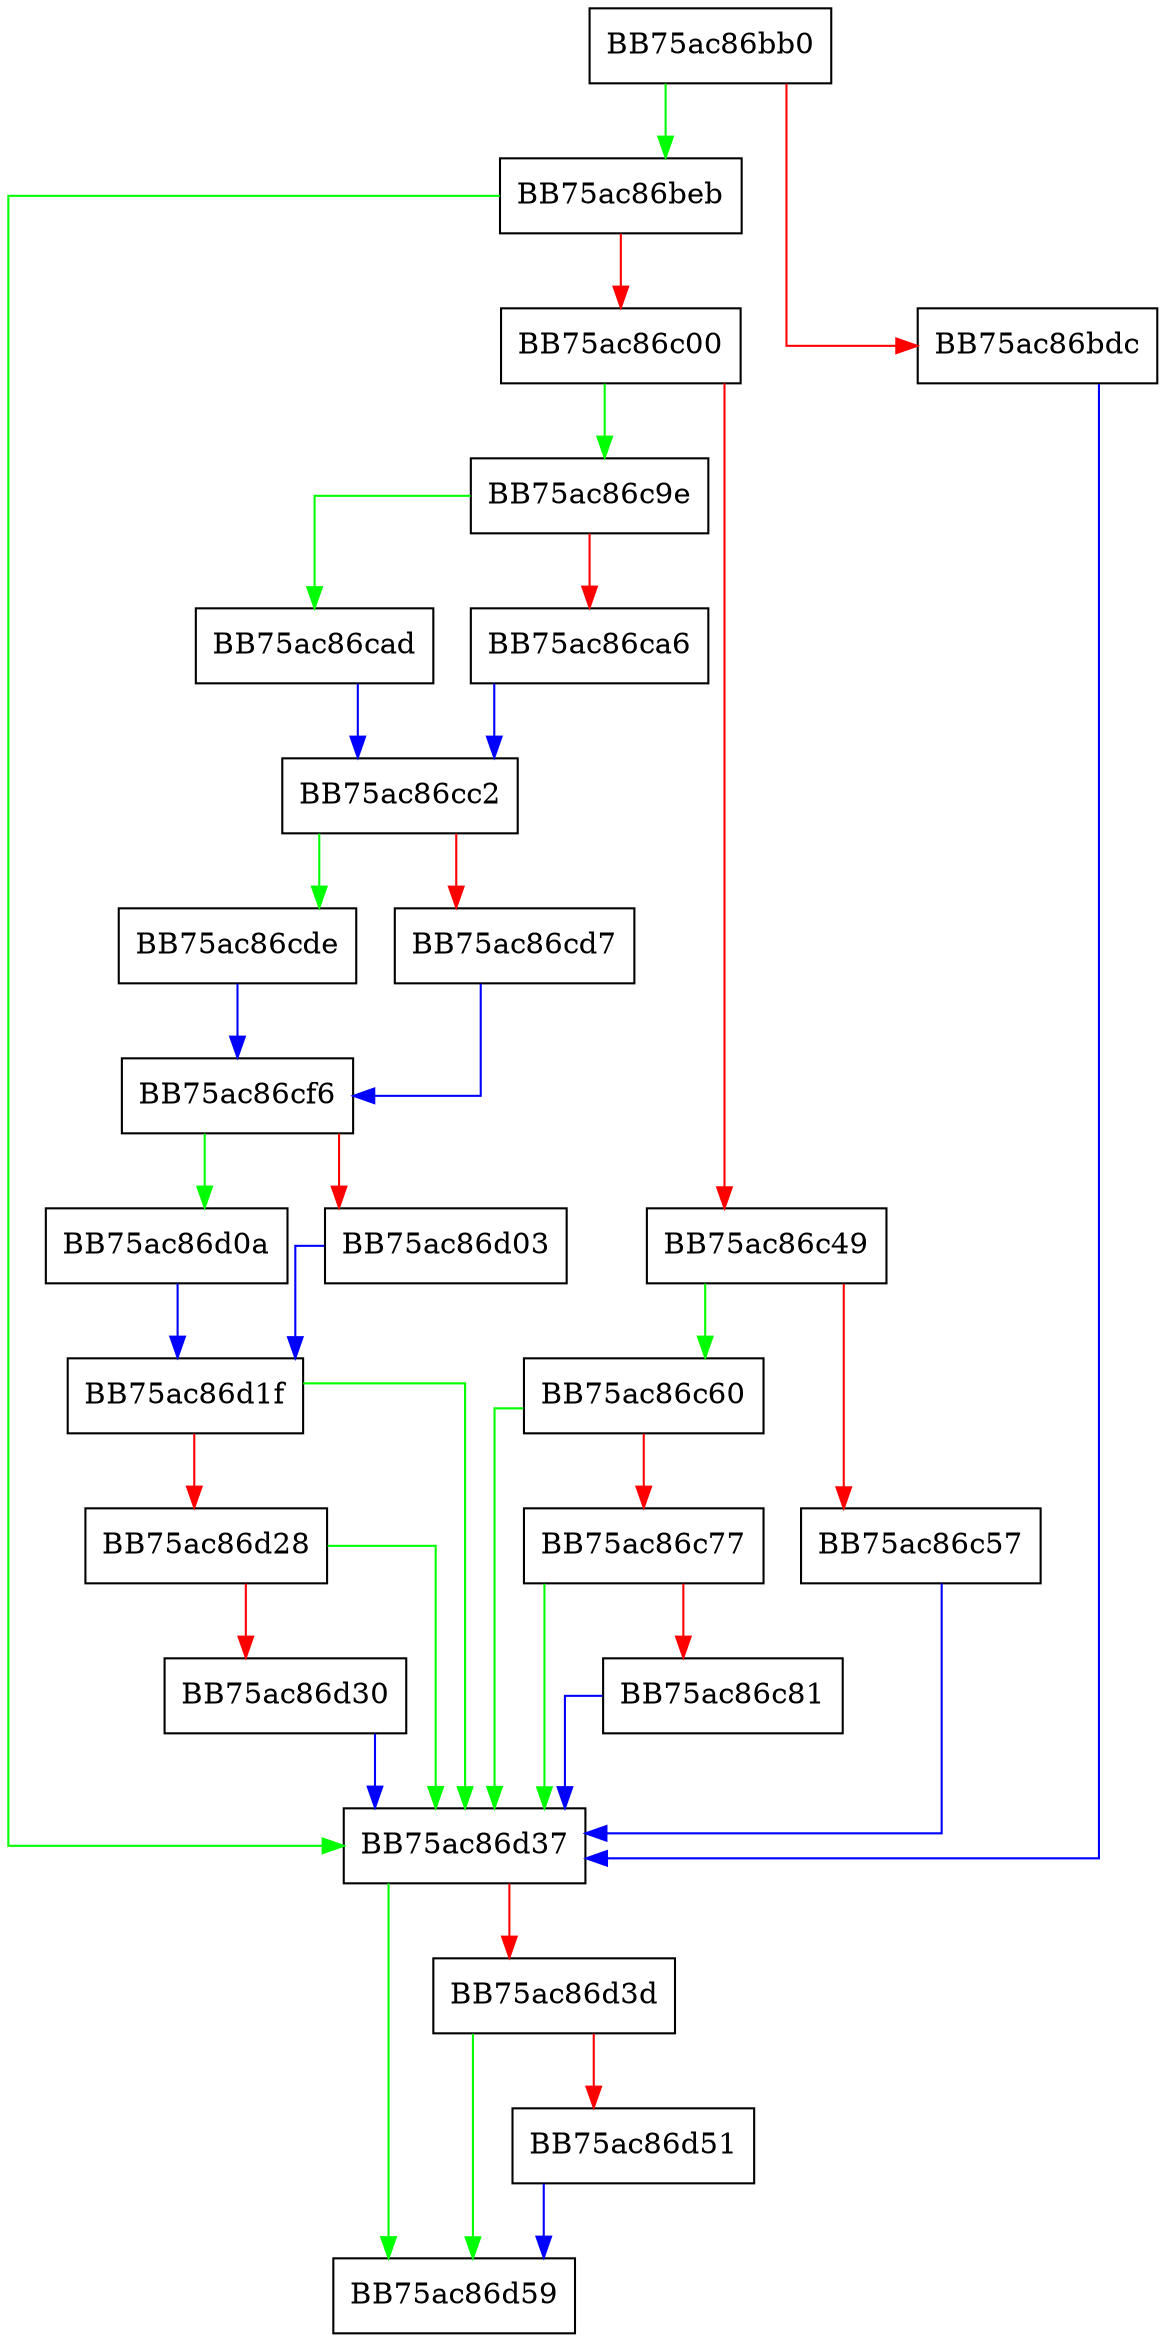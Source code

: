 digraph Execute {
  node [shape="box"];
  graph [splines=ortho];
  BB75ac86bb0 -> BB75ac86beb [color="green"];
  BB75ac86bb0 -> BB75ac86bdc [color="red"];
  BB75ac86bdc -> BB75ac86d37 [color="blue"];
  BB75ac86beb -> BB75ac86d37 [color="green"];
  BB75ac86beb -> BB75ac86c00 [color="red"];
  BB75ac86c00 -> BB75ac86c9e [color="green"];
  BB75ac86c00 -> BB75ac86c49 [color="red"];
  BB75ac86c49 -> BB75ac86c60 [color="green"];
  BB75ac86c49 -> BB75ac86c57 [color="red"];
  BB75ac86c57 -> BB75ac86d37 [color="blue"];
  BB75ac86c60 -> BB75ac86d37 [color="green"];
  BB75ac86c60 -> BB75ac86c77 [color="red"];
  BB75ac86c77 -> BB75ac86d37 [color="green"];
  BB75ac86c77 -> BB75ac86c81 [color="red"];
  BB75ac86c81 -> BB75ac86d37 [color="blue"];
  BB75ac86c9e -> BB75ac86cad [color="green"];
  BB75ac86c9e -> BB75ac86ca6 [color="red"];
  BB75ac86ca6 -> BB75ac86cc2 [color="blue"];
  BB75ac86cad -> BB75ac86cc2 [color="blue"];
  BB75ac86cc2 -> BB75ac86cde [color="green"];
  BB75ac86cc2 -> BB75ac86cd7 [color="red"];
  BB75ac86cd7 -> BB75ac86cf6 [color="blue"];
  BB75ac86cde -> BB75ac86cf6 [color="blue"];
  BB75ac86cf6 -> BB75ac86d0a [color="green"];
  BB75ac86cf6 -> BB75ac86d03 [color="red"];
  BB75ac86d03 -> BB75ac86d1f [color="blue"];
  BB75ac86d0a -> BB75ac86d1f [color="blue"];
  BB75ac86d1f -> BB75ac86d37 [color="green"];
  BB75ac86d1f -> BB75ac86d28 [color="red"];
  BB75ac86d28 -> BB75ac86d37 [color="green"];
  BB75ac86d28 -> BB75ac86d30 [color="red"];
  BB75ac86d30 -> BB75ac86d37 [color="blue"];
  BB75ac86d37 -> BB75ac86d59 [color="green"];
  BB75ac86d37 -> BB75ac86d3d [color="red"];
  BB75ac86d3d -> BB75ac86d59 [color="green"];
  BB75ac86d3d -> BB75ac86d51 [color="red"];
  BB75ac86d51 -> BB75ac86d59 [color="blue"];
}